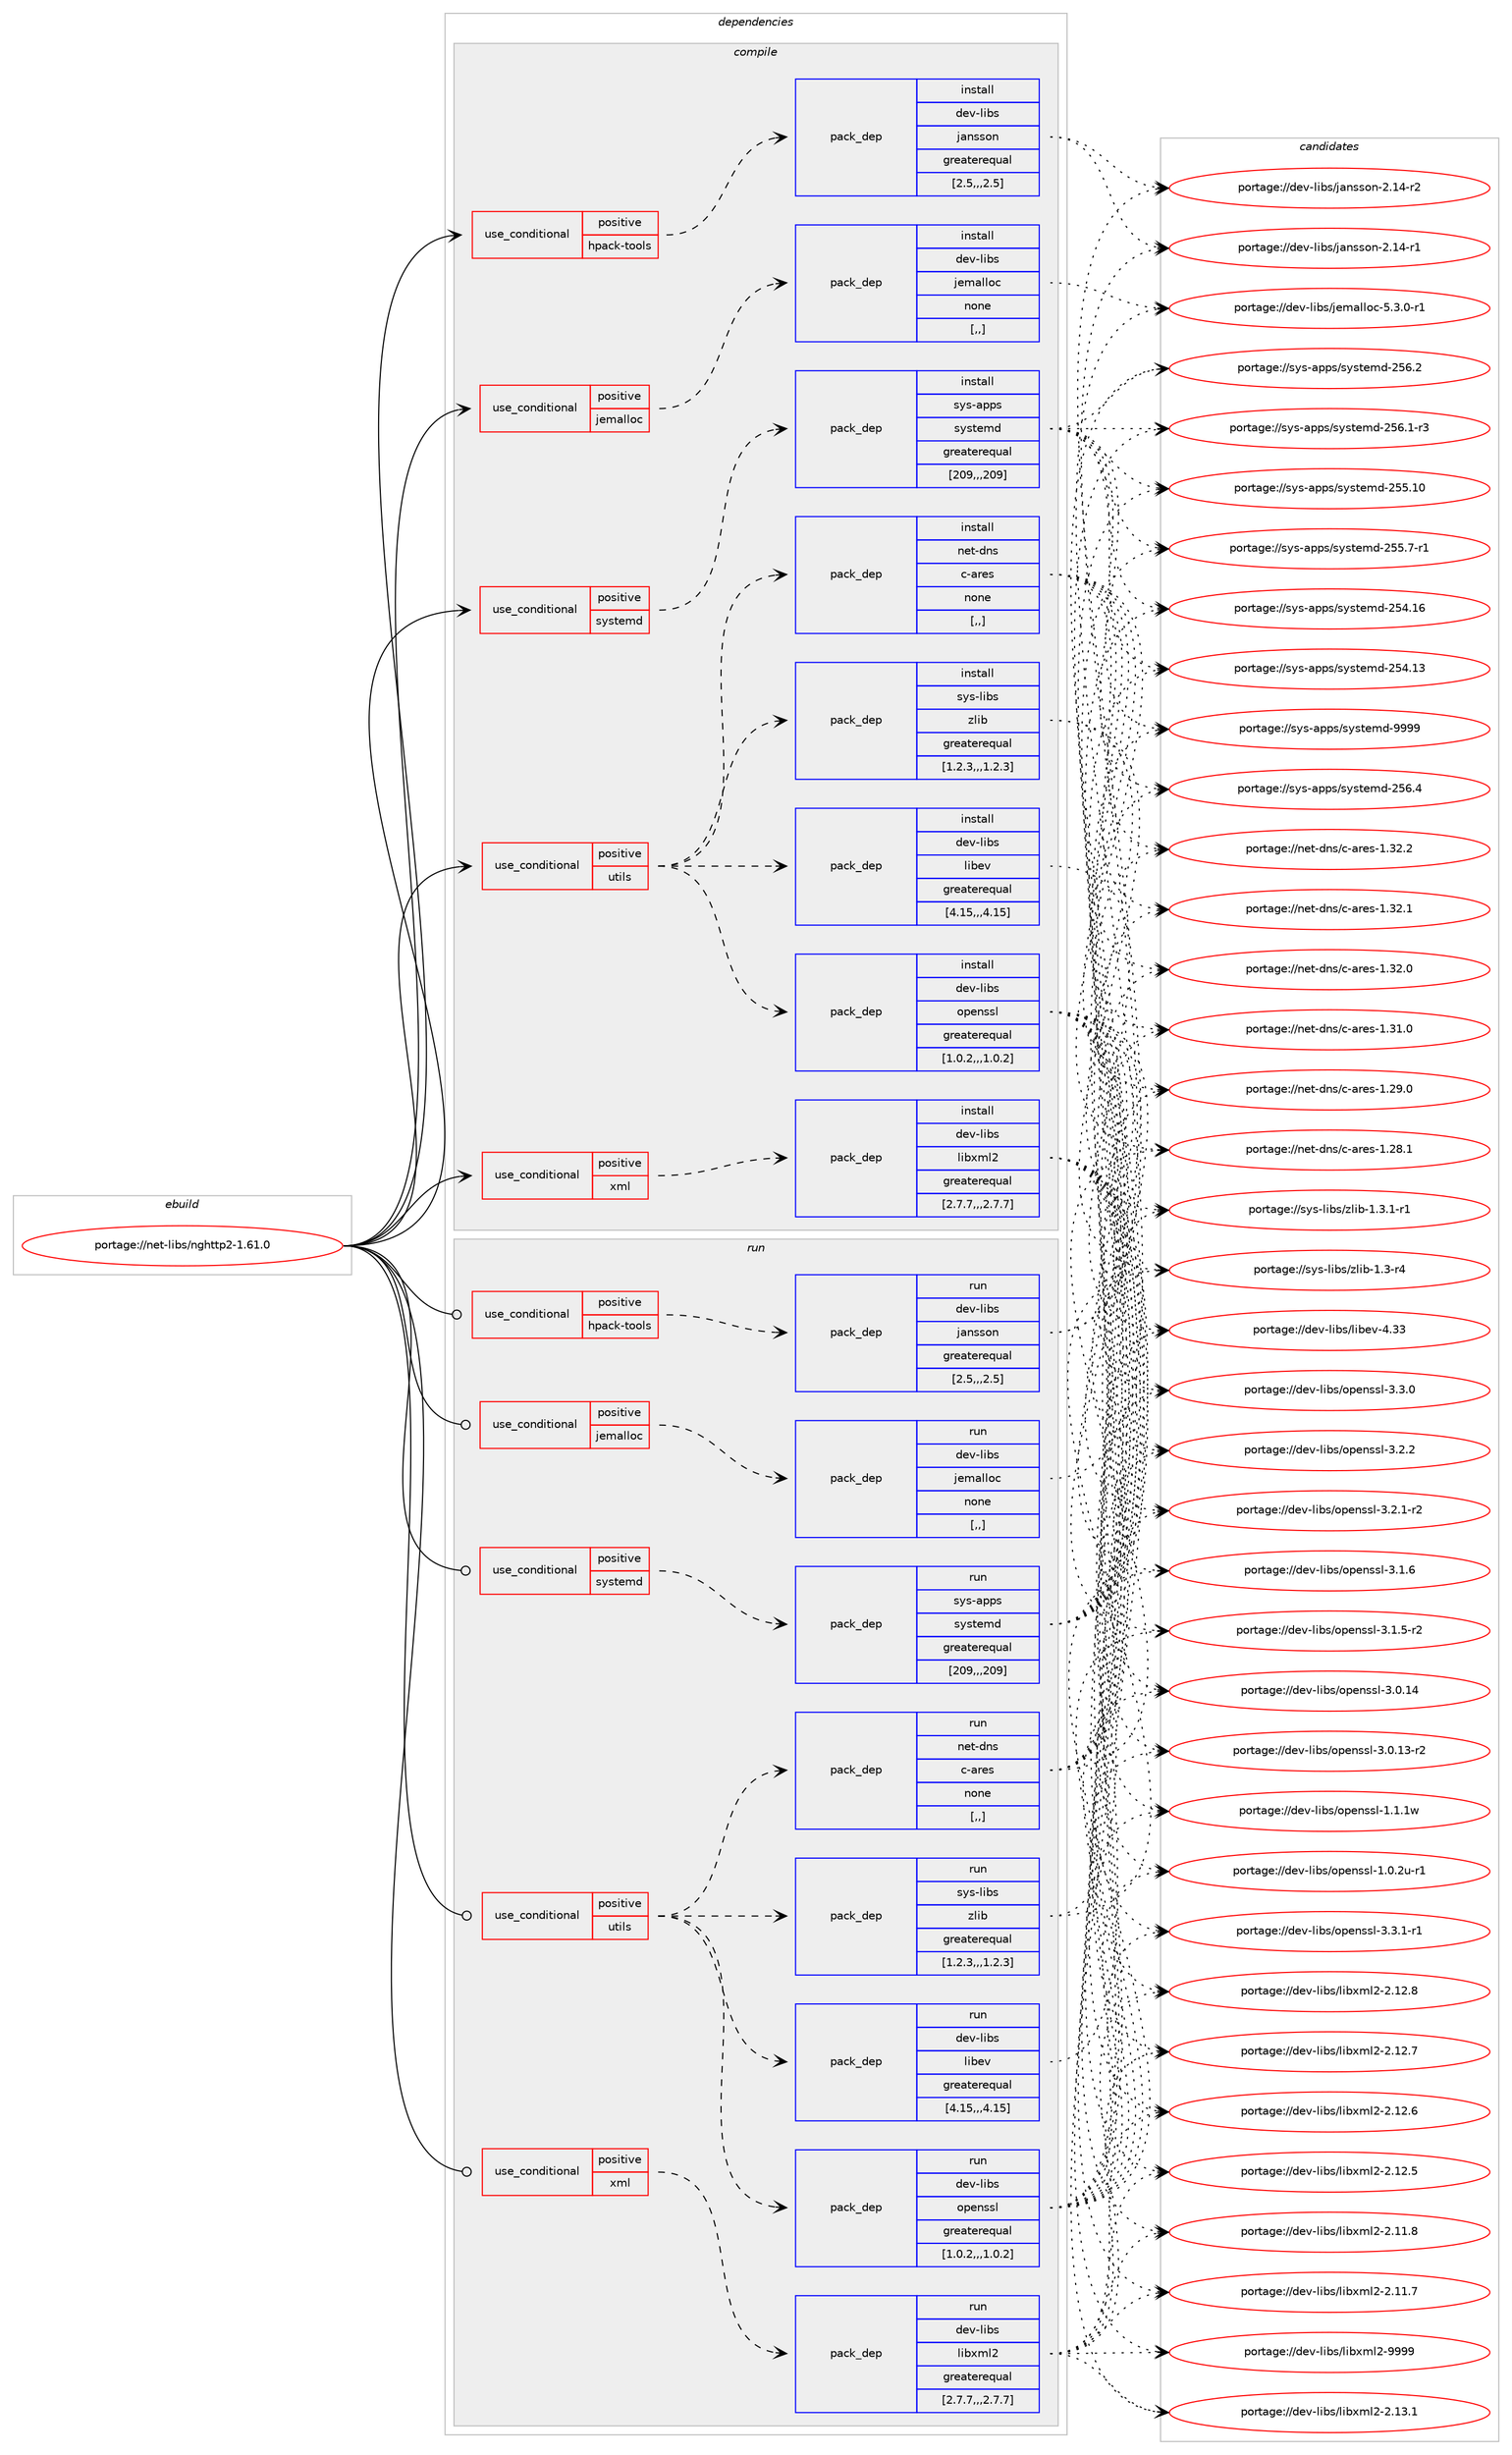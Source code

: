 digraph prolog {

# *************
# Graph options
# *************

newrank=true;
concentrate=true;
compound=true;
graph [rankdir=LR,fontname=Helvetica,fontsize=10,ranksep=1.5];#, ranksep=2.5, nodesep=0.2];
edge  [arrowhead=vee];
node  [fontname=Helvetica,fontsize=10];

# **********
# The ebuild
# **********

subgraph cluster_leftcol {
color=gray;
label=<<i>ebuild</i>>;
id [label="portage://net-libs/nghttp2-1.61.0", color=red, width=4, href="../net-libs/nghttp2-1.61.0.svg"];
}

# ****************
# The dependencies
# ****************

subgraph cluster_midcol {
color=gray;
label=<<i>dependencies</i>>;
subgraph cluster_compile {
fillcolor="#eeeeee";
style=filled;
label=<<i>compile</i>>;
subgraph cond94127 {
dependency360680 [label=<<TABLE BORDER="0" CELLBORDER="1" CELLSPACING="0" CELLPADDING="4"><TR><TD ROWSPAN="3" CELLPADDING="10">use_conditional</TD></TR><TR><TD>positive</TD></TR><TR><TD>hpack-tools</TD></TR></TABLE>>, shape=none, color=red];
subgraph pack263895 {
dependency360681 [label=<<TABLE BORDER="0" CELLBORDER="1" CELLSPACING="0" CELLPADDING="4" WIDTH="220"><TR><TD ROWSPAN="6" CELLPADDING="30">pack_dep</TD></TR><TR><TD WIDTH="110">install</TD></TR><TR><TD>dev-libs</TD></TR><TR><TD>jansson</TD></TR><TR><TD>greaterequal</TD></TR><TR><TD>[2.5,,,2.5]</TD></TR></TABLE>>, shape=none, color=blue];
}
dependency360680:e -> dependency360681:w [weight=20,style="dashed",arrowhead="vee"];
}
id:e -> dependency360680:w [weight=20,style="solid",arrowhead="vee"];
subgraph cond94128 {
dependency360682 [label=<<TABLE BORDER="0" CELLBORDER="1" CELLSPACING="0" CELLPADDING="4"><TR><TD ROWSPAN="3" CELLPADDING="10">use_conditional</TD></TR><TR><TD>positive</TD></TR><TR><TD>jemalloc</TD></TR></TABLE>>, shape=none, color=red];
subgraph pack263896 {
dependency360683 [label=<<TABLE BORDER="0" CELLBORDER="1" CELLSPACING="0" CELLPADDING="4" WIDTH="220"><TR><TD ROWSPAN="6" CELLPADDING="30">pack_dep</TD></TR><TR><TD WIDTH="110">install</TD></TR><TR><TD>dev-libs</TD></TR><TR><TD>jemalloc</TD></TR><TR><TD>none</TD></TR><TR><TD>[,,]</TD></TR></TABLE>>, shape=none, color=blue];
}
dependency360682:e -> dependency360683:w [weight=20,style="dashed",arrowhead="vee"];
}
id:e -> dependency360682:w [weight=20,style="solid",arrowhead="vee"];
subgraph cond94129 {
dependency360684 [label=<<TABLE BORDER="0" CELLBORDER="1" CELLSPACING="0" CELLPADDING="4"><TR><TD ROWSPAN="3" CELLPADDING="10">use_conditional</TD></TR><TR><TD>positive</TD></TR><TR><TD>systemd</TD></TR></TABLE>>, shape=none, color=red];
subgraph pack263897 {
dependency360685 [label=<<TABLE BORDER="0" CELLBORDER="1" CELLSPACING="0" CELLPADDING="4" WIDTH="220"><TR><TD ROWSPAN="6" CELLPADDING="30">pack_dep</TD></TR><TR><TD WIDTH="110">install</TD></TR><TR><TD>sys-apps</TD></TR><TR><TD>systemd</TD></TR><TR><TD>greaterequal</TD></TR><TR><TD>[209,,,209]</TD></TR></TABLE>>, shape=none, color=blue];
}
dependency360684:e -> dependency360685:w [weight=20,style="dashed",arrowhead="vee"];
}
id:e -> dependency360684:w [weight=20,style="solid",arrowhead="vee"];
subgraph cond94130 {
dependency360686 [label=<<TABLE BORDER="0" CELLBORDER="1" CELLSPACING="0" CELLPADDING="4"><TR><TD ROWSPAN="3" CELLPADDING="10">use_conditional</TD></TR><TR><TD>positive</TD></TR><TR><TD>utils</TD></TR></TABLE>>, shape=none, color=red];
subgraph pack263898 {
dependency360687 [label=<<TABLE BORDER="0" CELLBORDER="1" CELLSPACING="0" CELLPADDING="4" WIDTH="220"><TR><TD ROWSPAN="6" CELLPADDING="30">pack_dep</TD></TR><TR><TD WIDTH="110">install</TD></TR><TR><TD>dev-libs</TD></TR><TR><TD>openssl</TD></TR><TR><TD>greaterequal</TD></TR><TR><TD>[1.0.2,,,1.0.2]</TD></TR></TABLE>>, shape=none, color=blue];
}
dependency360686:e -> dependency360687:w [weight=20,style="dashed",arrowhead="vee"];
subgraph pack263899 {
dependency360688 [label=<<TABLE BORDER="0" CELLBORDER="1" CELLSPACING="0" CELLPADDING="4" WIDTH="220"><TR><TD ROWSPAN="6" CELLPADDING="30">pack_dep</TD></TR><TR><TD WIDTH="110">install</TD></TR><TR><TD>dev-libs</TD></TR><TR><TD>libev</TD></TR><TR><TD>greaterequal</TD></TR><TR><TD>[4.15,,,4.15]</TD></TR></TABLE>>, shape=none, color=blue];
}
dependency360686:e -> dependency360688:w [weight=20,style="dashed",arrowhead="vee"];
subgraph pack263900 {
dependency360689 [label=<<TABLE BORDER="0" CELLBORDER="1" CELLSPACING="0" CELLPADDING="4" WIDTH="220"><TR><TD ROWSPAN="6" CELLPADDING="30">pack_dep</TD></TR><TR><TD WIDTH="110">install</TD></TR><TR><TD>sys-libs</TD></TR><TR><TD>zlib</TD></TR><TR><TD>greaterequal</TD></TR><TR><TD>[1.2.3,,,1.2.3]</TD></TR></TABLE>>, shape=none, color=blue];
}
dependency360686:e -> dependency360689:w [weight=20,style="dashed",arrowhead="vee"];
subgraph pack263901 {
dependency360690 [label=<<TABLE BORDER="0" CELLBORDER="1" CELLSPACING="0" CELLPADDING="4" WIDTH="220"><TR><TD ROWSPAN="6" CELLPADDING="30">pack_dep</TD></TR><TR><TD WIDTH="110">install</TD></TR><TR><TD>net-dns</TD></TR><TR><TD>c-ares</TD></TR><TR><TD>none</TD></TR><TR><TD>[,,]</TD></TR></TABLE>>, shape=none, color=blue];
}
dependency360686:e -> dependency360690:w [weight=20,style="dashed",arrowhead="vee"];
}
id:e -> dependency360686:w [weight=20,style="solid",arrowhead="vee"];
subgraph cond94131 {
dependency360691 [label=<<TABLE BORDER="0" CELLBORDER="1" CELLSPACING="0" CELLPADDING="4"><TR><TD ROWSPAN="3" CELLPADDING="10">use_conditional</TD></TR><TR><TD>positive</TD></TR><TR><TD>xml</TD></TR></TABLE>>, shape=none, color=red];
subgraph pack263902 {
dependency360692 [label=<<TABLE BORDER="0" CELLBORDER="1" CELLSPACING="0" CELLPADDING="4" WIDTH="220"><TR><TD ROWSPAN="6" CELLPADDING="30">pack_dep</TD></TR><TR><TD WIDTH="110">install</TD></TR><TR><TD>dev-libs</TD></TR><TR><TD>libxml2</TD></TR><TR><TD>greaterequal</TD></TR><TR><TD>[2.7.7,,,2.7.7]</TD></TR></TABLE>>, shape=none, color=blue];
}
dependency360691:e -> dependency360692:w [weight=20,style="dashed",arrowhead="vee"];
}
id:e -> dependency360691:w [weight=20,style="solid",arrowhead="vee"];
}
subgraph cluster_compileandrun {
fillcolor="#eeeeee";
style=filled;
label=<<i>compile and run</i>>;
}
subgraph cluster_run {
fillcolor="#eeeeee";
style=filled;
label=<<i>run</i>>;
subgraph cond94132 {
dependency360693 [label=<<TABLE BORDER="0" CELLBORDER="1" CELLSPACING="0" CELLPADDING="4"><TR><TD ROWSPAN="3" CELLPADDING="10">use_conditional</TD></TR><TR><TD>positive</TD></TR><TR><TD>hpack-tools</TD></TR></TABLE>>, shape=none, color=red];
subgraph pack263903 {
dependency360694 [label=<<TABLE BORDER="0" CELLBORDER="1" CELLSPACING="0" CELLPADDING="4" WIDTH="220"><TR><TD ROWSPAN="6" CELLPADDING="30">pack_dep</TD></TR><TR><TD WIDTH="110">run</TD></TR><TR><TD>dev-libs</TD></TR><TR><TD>jansson</TD></TR><TR><TD>greaterequal</TD></TR><TR><TD>[2.5,,,2.5]</TD></TR></TABLE>>, shape=none, color=blue];
}
dependency360693:e -> dependency360694:w [weight=20,style="dashed",arrowhead="vee"];
}
id:e -> dependency360693:w [weight=20,style="solid",arrowhead="odot"];
subgraph cond94133 {
dependency360695 [label=<<TABLE BORDER="0" CELLBORDER="1" CELLSPACING="0" CELLPADDING="4"><TR><TD ROWSPAN="3" CELLPADDING="10">use_conditional</TD></TR><TR><TD>positive</TD></TR><TR><TD>jemalloc</TD></TR></TABLE>>, shape=none, color=red];
subgraph pack263904 {
dependency360696 [label=<<TABLE BORDER="0" CELLBORDER="1" CELLSPACING="0" CELLPADDING="4" WIDTH="220"><TR><TD ROWSPAN="6" CELLPADDING="30">pack_dep</TD></TR><TR><TD WIDTH="110">run</TD></TR><TR><TD>dev-libs</TD></TR><TR><TD>jemalloc</TD></TR><TR><TD>none</TD></TR><TR><TD>[,,]</TD></TR></TABLE>>, shape=none, color=blue];
}
dependency360695:e -> dependency360696:w [weight=20,style="dashed",arrowhead="vee"];
}
id:e -> dependency360695:w [weight=20,style="solid",arrowhead="odot"];
subgraph cond94134 {
dependency360697 [label=<<TABLE BORDER="0" CELLBORDER="1" CELLSPACING="0" CELLPADDING="4"><TR><TD ROWSPAN="3" CELLPADDING="10">use_conditional</TD></TR><TR><TD>positive</TD></TR><TR><TD>systemd</TD></TR></TABLE>>, shape=none, color=red];
subgraph pack263905 {
dependency360698 [label=<<TABLE BORDER="0" CELLBORDER="1" CELLSPACING="0" CELLPADDING="4" WIDTH="220"><TR><TD ROWSPAN="6" CELLPADDING="30">pack_dep</TD></TR><TR><TD WIDTH="110">run</TD></TR><TR><TD>sys-apps</TD></TR><TR><TD>systemd</TD></TR><TR><TD>greaterequal</TD></TR><TR><TD>[209,,,209]</TD></TR></TABLE>>, shape=none, color=blue];
}
dependency360697:e -> dependency360698:w [weight=20,style="dashed",arrowhead="vee"];
}
id:e -> dependency360697:w [weight=20,style="solid",arrowhead="odot"];
subgraph cond94135 {
dependency360699 [label=<<TABLE BORDER="0" CELLBORDER="1" CELLSPACING="0" CELLPADDING="4"><TR><TD ROWSPAN="3" CELLPADDING="10">use_conditional</TD></TR><TR><TD>positive</TD></TR><TR><TD>utils</TD></TR></TABLE>>, shape=none, color=red];
subgraph pack263906 {
dependency360700 [label=<<TABLE BORDER="0" CELLBORDER="1" CELLSPACING="0" CELLPADDING="4" WIDTH="220"><TR><TD ROWSPAN="6" CELLPADDING="30">pack_dep</TD></TR><TR><TD WIDTH="110">run</TD></TR><TR><TD>dev-libs</TD></TR><TR><TD>openssl</TD></TR><TR><TD>greaterequal</TD></TR><TR><TD>[1.0.2,,,1.0.2]</TD></TR></TABLE>>, shape=none, color=blue];
}
dependency360699:e -> dependency360700:w [weight=20,style="dashed",arrowhead="vee"];
subgraph pack263907 {
dependency360701 [label=<<TABLE BORDER="0" CELLBORDER="1" CELLSPACING="0" CELLPADDING="4" WIDTH="220"><TR><TD ROWSPAN="6" CELLPADDING="30">pack_dep</TD></TR><TR><TD WIDTH="110">run</TD></TR><TR><TD>dev-libs</TD></TR><TR><TD>libev</TD></TR><TR><TD>greaterequal</TD></TR><TR><TD>[4.15,,,4.15]</TD></TR></TABLE>>, shape=none, color=blue];
}
dependency360699:e -> dependency360701:w [weight=20,style="dashed",arrowhead="vee"];
subgraph pack263908 {
dependency360702 [label=<<TABLE BORDER="0" CELLBORDER="1" CELLSPACING="0" CELLPADDING="4" WIDTH="220"><TR><TD ROWSPAN="6" CELLPADDING="30">pack_dep</TD></TR><TR><TD WIDTH="110">run</TD></TR><TR><TD>sys-libs</TD></TR><TR><TD>zlib</TD></TR><TR><TD>greaterequal</TD></TR><TR><TD>[1.2.3,,,1.2.3]</TD></TR></TABLE>>, shape=none, color=blue];
}
dependency360699:e -> dependency360702:w [weight=20,style="dashed",arrowhead="vee"];
subgraph pack263909 {
dependency360703 [label=<<TABLE BORDER="0" CELLBORDER="1" CELLSPACING="0" CELLPADDING="4" WIDTH="220"><TR><TD ROWSPAN="6" CELLPADDING="30">pack_dep</TD></TR><TR><TD WIDTH="110">run</TD></TR><TR><TD>net-dns</TD></TR><TR><TD>c-ares</TD></TR><TR><TD>none</TD></TR><TR><TD>[,,]</TD></TR></TABLE>>, shape=none, color=blue];
}
dependency360699:e -> dependency360703:w [weight=20,style="dashed",arrowhead="vee"];
}
id:e -> dependency360699:w [weight=20,style="solid",arrowhead="odot"];
subgraph cond94136 {
dependency360704 [label=<<TABLE BORDER="0" CELLBORDER="1" CELLSPACING="0" CELLPADDING="4"><TR><TD ROWSPAN="3" CELLPADDING="10">use_conditional</TD></TR><TR><TD>positive</TD></TR><TR><TD>xml</TD></TR></TABLE>>, shape=none, color=red];
subgraph pack263910 {
dependency360705 [label=<<TABLE BORDER="0" CELLBORDER="1" CELLSPACING="0" CELLPADDING="4" WIDTH="220"><TR><TD ROWSPAN="6" CELLPADDING="30">pack_dep</TD></TR><TR><TD WIDTH="110">run</TD></TR><TR><TD>dev-libs</TD></TR><TR><TD>libxml2</TD></TR><TR><TD>greaterequal</TD></TR><TR><TD>[2.7.7,,,2.7.7]</TD></TR></TABLE>>, shape=none, color=blue];
}
dependency360704:e -> dependency360705:w [weight=20,style="dashed",arrowhead="vee"];
}
id:e -> dependency360704:w [weight=20,style="solid",arrowhead="odot"];
}
}

# **************
# The candidates
# **************

subgraph cluster_choices {
rank=same;
color=gray;
label=<<i>candidates</i>>;

subgraph choice263895 {
color=black;
nodesep=1;
choice1001011184510810598115471069711011511511111045504649524511450 [label="portage://dev-libs/jansson-2.14-r2", color=red, width=4,href="../dev-libs/jansson-2.14-r2.svg"];
choice1001011184510810598115471069711011511511111045504649524511449 [label="portage://dev-libs/jansson-2.14-r1", color=red, width=4,href="../dev-libs/jansson-2.14-r1.svg"];
dependency360681:e -> choice1001011184510810598115471069711011511511111045504649524511450:w [style=dotted,weight="100"];
dependency360681:e -> choice1001011184510810598115471069711011511511111045504649524511449:w [style=dotted,weight="100"];
}
subgraph choice263896 {
color=black;
nodesep=1;
choice10010111845108105981154710610110997108108111994553465146484511449 [label="portage://dev-libs/jemalloc-5.3.0-r1", color=red, width=4,href="../dev-libs/jemalloc-5.3.0-r1.svg"];
dependency360683:e -> choice10010111845108105981154710610110997108108111994553465146484511449:w [style=dotted,weight="100"];
}
subgraph choice263897 {
color=black;
nodesep=1;
choice1151211154597112112115471151211151161011091004557575757 [label="portage://sys-apps/systemd-9999", color=red, width=4,href="../sys-apps/systemd-9999.svg"];
choice115121115459711211211547115121115116101109100455053544652 [label="portage://sys-apps/systemd-256.4", color=red, width=4,href="../sys-apps/systemd-256.4.svg"];
choice115121115459711211211547115121115116101109100455053544650 [label="portage://sys-apps/systemd-256.2", color=red, width=4,href="../sys-apps/systemd-256.2.svg"];
choice1151211154597112112115471151211151161011091004550535446494511451 [label="portage://sys-apps/systemd-256.1-r3", color=red, width=4,href="../sys-apps/systemd-256.1-r3.svg"];
choice11512111545971121121154711512111511610110910045505353464948 [label="portage://sys-apps/systemd-255.10", color=red, width=4,href="../sys-apps/systemd-255.10.svg"];
choice1151211154597112112115471151211151161011091004550535346554511449 [label="portage://sys-apps/systemd-255.7-r1", color=red, width=4,href="../sys-apps/systemd-255.7-r1.svg"];
choice11512111545971121121154711512111511610110910045505352464954 [label="portage://sys-apps/systemd-254.16", color=red, width=4,href="../sys-apps/systemd-254.16.svg"];
choice11512111545971121121154711512111511610110910045505352464951 [label="portage://sys-apps/systemd-254.13", color=red, width=4,href="../sys-apps/systemd-254.13.svg"];
dependency360685:e -> choice1151211154597112112115471151211151161011091004557575757:w [style=dotted,weight="100"];
dependency360685:e -> choice115121115459711211211547115121115116101109100455053544652:w [style=dotted,weight="100"];
dependency360685:e -> choice115121115459711211211547115121115116101109100455053544650:w [style=dotted,weight="100"];
dependency360685:e -> choice1151211154597112112115471151211151161011091004550535446494511451:w [style=dotted,weight="100"];
dependency360685:e -> choice11512111545971121121154711512111511610110910045505353464948:w [style=dotted,weight="100"];
dependency360685:e -> choice1151211154597112112115471151211151161011091004550535346554511449:w [style=dotted,weight="100"];
dependency360685:e -> choice11512111545971121121154711512111511610110910045505352464954:w [style=dotted,weight="100"];
dependency360685:e -> choice11512111545971121121154711512111511610110910045505352464951:w [style=dotted,weight="100"];
}
subgraph choice263898 {
color=black;
nodesep=1;
choice1001011184510810598115471111121011101151151084551465146494511449 [label="portage://dev-libs/openssl-3.3.1-r1", color=red, width=4,href="../dev-libs/openssl-3.3.1-r1.svg"];
choice100101118451081059811547111112101110115115108455146514648 [label="portage://dev-libs/openssl-3.3.0", color=red, width=4,href="../dev-libs/openssl-3.3.0.svg"];
choice100101118451081059811547111112101110115115108455146504650 [label="portage://dev-libs/openssl-3.2.2", color=red, width=4,href="../dev-libs/openssl-3.2.2.svg"];
choice1001011184510810598115471111121011101151151084551465046494511450 [label="portage://dev-libs/openssl-3.2.1-r2", color=red, width=4,href="../dev-libs/openssl-3.2.1-r2.svg"];
choice100101118451081059811547111112101110115115108455146494654 [label="portage://dev-libs/openssl-3.1.6", color=red, width=4,href="../dev-libs/openssl-3.1.6.svg"];
choice1001011184510810598115471111121011101151151084551464946534511450 [label="portage://dev-libs/openssl-3.1.5-r2", color=red, width=4,href="../dev-libs/openssl-3.1.5-r2.svg"];
choice10010111845108105981154711111210111011511510845514648464952 [label="portage://dev-libs/openssl-3.0.14", color=red, width=4,href="../dev-libs/openssl-3.0.14.svg"];
choice100101118451081059811547111112101110115115108455146484649514511450 [label="portage://dev-libs/openssl-3.0.13-r2", color=red, width=4,href="../dev-libs/openssl-3.0.13-r2.svg"];
choice100101118451081059811547111112101110115115108454946494649119 [label="portage://dev-libs/openssl-1.1.1w", color=red, width=4,href="../dev-libs/openssl-1.1.1w.svg"];
choice1001011184510810598115471111121011101151151084549464846501174511449 [label="portage://dev-libs/openssl-1.0.2u-r1", color=red, width=4,href="../dev-libs/openssl-1.0.2u-r1.svg"];
dependency360687:e -> choice1001011184510810598115471111121011101151151084551465146494511449:w [style=dotted,weight="100"];
dependency360687:e -> choice100101118451081059811547111112101110115115108455146514648:w [style=dotted,weight="100"];
dependency360687:e -> choice100101118451081059811547111112101110115115108455146504650:w [style=dotted,weight="100"];
dependency360687:e -> choice1001011184510810598115471111121011101151151084551465046494511450:w [style=dotted,weight="100"];
dependency360687:e -> choice100101118451081059811547111112101110115115108455146494654:w [style=dotted,weight="100"];
dependency360687:e -> choice1001011184510810598115471111121011101151151084551464946534511450:w [style=dotted,weight="100"];
dependency360687:e -> choice10010111845108105981154711111210111011511510845514648464952:w [style=dotted,weight="100"];
dependency360687:e -> choice100101118451081059811547111112101110115115108455146484649514511450:w [style=dotted,weight="100"];
dependency360687:e -> choice100101118451081059811547111112101110115115108454946494649119:w [style=dotted,weight="100"];
dependency360687:e -> choice1001011184510810598115471111121011101151151084549464846501174511449:w [style=dotted,weight="100"];
}
subgraph choice263899 {
color=black;
nodesep=1;
choice100101118451081059811547108105981011184552465151 [label="portage://dev-libs/libev-4.33", color=red, width=4,href="../dev-libs/libev-4.33.svg"];
dependency360688:e -> choice100101118451081059811547108105981011184552465151:w [style=dotted,weight="100"];
}
subgraph choice263900 {
color=black;
nodesep=1;
choice115121115451081059811547122108105984549465146494511449 [label="portage://sys-libs/zlib-1.3.1-r1", color=red, width=4,href="../sys-libs/zlib-1.3.1-r1.svg"];
choice11512111545108105981154712210810598454946514511452 [label="portage://sys-libs/zlib-1.3-r4", color=red, width=4,href="../sys-libs/zlib-1.3-r4.svg"];
dependency360689:e -> choice115121115451081059811547122108105984549465146494511449:w [style=dotted,weight="100"];
dependency360689:e -> choice11512111545108105981154712210810598454946514511452:w [style=dotted,weight="100"];
}
subgraph choice263901 {
color=black;
nodesep=1;
choice110101116451001101154799459711410111545494651504650 [label="portage://net-dns/c-ares-1.32.2", color=red, width=4,href="../net-dns/c-ares-1.32.2.svg"];
choice110101116451001101154799459711410111545494651504649 [label="portage://net-dns/c-ares-1.32.1", color=red, width=4,href="../net-dns/c-ares-1.32.1.svg"];
choice110101116451001101154799459711410111545494651504648 [label="portage://net-dns/c-ares-1.32.0", color=red, width=4,href="../net-dns/c-ares-1.32.0.svg"];
choice110101116451001101154799459711410111545494651494648 [label="portage://net-dns/c-ares-1.31.0", color=red, width=4,href="../net-dns/c-ares-1.31.0.svg"];
choice110101116451001101154799459711410111545494650574648 [label="portage://net-dns/c-ares-1.29.0", color=red, width=4,href="../net-dns/c-ares-1.29.0.svg"];
choice110101116451001101154799459711410111545494650564649 [label="portage://net-dns/c-ares-1.28.1", color=red, width=4,href="../net-dns/c-ares-1.28.1.svg"];
dependency360690:e -> choice110101116451001101154799459711410111545494651504650:w [style=dotted,weight="100"];
dependency360690:e -> choice110101116451001101154799459711410111545494651504649:w [style=dotted,weight="100"];
dependency360690:e -> choice110101116451001101154799459711410111545494651504648:w [style=dotted,weight="100"];
dependency360690:e -> choice110101116451001101154799459711410111545494651494648:w [style=dotted,weight="100"];
dependency360690:e -> choice110101116451001101154799459711410111545494650574648:w [style=dotted,weight="100"];
dependency360690:e -> choice110101116451001101154799459711410111545494650564649:w [style=dotted,weight="100"];
}
subgraph choice263902 {
color=black;
nodesep=1;
choice10010111845108105981154710810598120109108504557575757 [label="portage://dev-libs/libxml2-9999", color=red, width=4,href="../dev-libs/libxml2-9999.svg"];
choice100101118451081059811547108105981201091085045504649514649 [label="portage://dev-libs/libxml2-2.13.1", color=red, width=4,href="../dev-libs/libxml2-2.13.1.svg"];
choice100101118451081059811547108105981201091085045504649504656 [label="portage://dev-libs/libxml2-2.12.8", color=red, width=4,href="../dev-libs/libxml2-2.12.8.svg"];
choice100101118451081059811547108105981201091085045504649504655 [label="portage://dev-libs/libxml2-2.12.7", color=red, width=4,href="../dev-libs/libxml2-2.12.7.svg"];
choice100101118451081059811547108105981201091085045504649504654 [label="portage://dev-libs/libxml2-2.12.6", color=red, width=4,href="../dev-libs/libxml2-2.12.6.svg"];
choice100101118451081059811547108105981201091085045504649504653 [label="portage://dev-libs/libxml2-2.12.5", color=red, width=4,href="../dev-libs/libxml2-2.12.5.svg"];
choice100101118451081059811547108105981201091085045504649494656 [label="portage://dev-libs/libxml2-2.11.8", color=red, width=4,href="../dev-libs/libxml2-2.11.8.svg"];
choice100101118451081059811547108105981201091085045504649494655 [label="portage://dev-libs/libxml2-2.11.7", color=red, width=4,href="../dev-libs/libxml2-2.11.7.svg"];
dependency360692:e -> choice10010111845108105981154710810598120109108504557575757:w [style=dotted,weight="100"];
dependency360692:e -> choice100101118451081059811547108105981201091085045504649514649:w [style=dotted,weight="100"];
dependency360692:e -> choice100101118451081059811547108105981201091085045504649504656:w [style=dotted,weight="100"];
dependency360692:e -> choice100101118451081059811547108105981201091085045504649504655:w [style=dotted,weight="100"];
dependency360692:e -> choice100101118451081059811547108105981201091085045504649504654:w [style=dotted,weight="100"];
dependency360692:e -> choice100101118451081059811547108105981201091085045504649504653:w [style=dotted,weight="100"];
dependency360692:e -> choice100101118451081059811547108105981201091085045504649494656:w [style=dotted,weight="100"];
dependency360692:e -> choice100101118451081059811547108105981201091085045504649494655:w [style=dotted,weight="100"];
}
subgraph choice263903 {
color=black;
nodesep=1;
choice1001011184510810598115471069711011511511111045504649524511450 [label="portage://dev-libs/jansson-2.14-r2", color=red, width=4,href="../dev-libs/jansson-2.14-r2.svg"];
choice1001011184510810598115471069711011511511111045504649524511449 [label="portage://dev-libs/jansson-2.14-r1", color=red, width=4,href="../dev-libs/jansson-2.14-r1.svg"];
dependency360694:e -> choice1001011184510810598115471069711011511511111045504649524511450:w [style=dotted,weight="100"];
dependency360694:e -> choice1001011184510810598115471069711011511511111045504649524511449:w [style=dotted,weight="100"];
}
subgraph choice263904 {
color=black;
nodesep=1;
choice10010111845108105981154710610110997108108111994553465146484511449 [label="portage://dev-libs/jemalloc-5.3.0-r1", color=red, width=4,href="../dev-libs/jemalloc-5.3.0-r1.svg"];
dependency360696:e -> choice10010111845108105981154710610110997108108111994553465146484511449:w [style=dotted,weight="100"];
}
subgraph choice263905 {
color=black;
nodesep=1;
choice1151211154597112112115471151211151161011091004557575757 [label="portage://sys-apps/systemd-9999", color=red, width=4,href="../sys-apps/systemd-9999.svg"];
choice115121115459711211211547115121115116101109100455053544652 [label="portage://sys-apps/systemd-256.4", color=red, width=4,href="../sys-apps/systemd-256.4.svg"];
choice115121115459711211211547115121115116101109100455053544650 [label="portage://sys-apps/systemd-256.2", color=red, width=4,href="../sys-apps/systemd-256.2.svg"];
choice1151211154597112112115471151211151161011091004550535446494511451 [label="portage://sys-apps/systemd-256.1-r3", color=red, width=4,href="../sys-apps/systemd-256.1-r3.svg"];
choice11512111545971121121154711512111511610110910045505353464948 [label="portage://sys-apps/systemd-255.10", color=red, width=4,href="../sys-apps/systemd-255.10.svg"];
choice1151211154597112112115471151211151161011091004550535346554511449 [label="portage://sys-apps/systemd-255.7-r1", color=red, width=4,href="../sys-apps/systemd-255.7-r1.svg"];
choice11512111545971121121154711512111511610110910045505352464954 [label="portage://sys-apps/systemd-254.16", color=red, width=4,href="../sys-apps/systemd-254.16.svg"];
choice11512111545971121121154711512111511610110910045505352464951 [label="portage://sys-apps/systemd-254.13", color=red, width=4,href="../sys-apps/systemd-254.13.svg"];
dependency360698:e -> choice1151211154597112112115471151211151161011091004557575757:w [style=dotted,weight="100"];
dependency360698:e -> choice115121115459711211211547115121115116101109100455053544652:w [style=dotted,weight="100"];
dependency360698:e -> choice115121115459711211211547115121115116101109100455053544650:w [style=dotted,weight="100"];
dependency360698:e -> choice1151211154597112112115471151211151161011091004550535446494511451:w [style=dotted,weight="100"];
dependency360698:e -> choice11512111545971121121154711512111511610110910045505353464948:w [style=dotted,weight="100"];
dependency360698:e -> choice1151211154597112112115471151211151161011091004550535346554511449:w [style=dotted,weight="100"];
dependency360698:e -> choice11512111545971121121154711512111511610110910045505352464954:w [style=dotted,weight="100"];
dependency360698:e -> choice11512111545971121121154711512111511610110910045505352464951:w [style=dotted,weight="100"];
}
subgraph choice263906 {
color=black;
nodesep=1;
choice1001011184510810598115471111121011101151151084551465146494511449 [label="portage://dev-libs/openssl-3.3.1-r1", color=red, width=4,href="../dev-libs/openssl-3.3.1-r1.svg"];
choice100101118451081059811547111112101110115115108455146514648 [label="portage://dev-libs/openssl-3.3.0", color=red, width=4,href="../dev-libs/openssl-3.3.0.svg"];
choice100101118451081059811547111112101110115115108455146504650 [label="portage://dev-libs/openssl-3.2.2", color=red, width=4,href="../dev-libs/openssl-3.2.2.svg"];
choice1001011184510810598115471111121011101151151084551465046494511450 [label="portage://dev-libs/openssl-3.2.1-r2", color=red, width=4,href="../dev-libs/openssl-3.2.1-r2.svg"];
choice100101118451081059811547111112101110115115108455146494654 [label="portage://dev-libs/openssl-3.1.6", color=red, width=4,href="../dev-libs/openssl-3.1.6.svg"];
choice1001011184510810598115471111121011101151151084551464946534511450 [label="portage://dev-libs/openssl-3.1.5-r2", color=red, width=4,href="../dev-libs/openssl-3.1.5-r2.svg"];
choice10010111845108105981154711111210111011511510845514648464952 [label="portage://dev-libs/openssl-3.0.14", color=red, width=4,href="../dev-libs/openssl-3.0.14.svg"];
choice100101118451081059811547111112101110115115108455146484649514511450 [label="portage://dev-libs/openssl-3.0.13-r2", color=red, width=4,href="../dev-libs/openssl-3.0.13-r2.svg"];
choice100101118451081059811547111112101110115115108454946494649119 [label="portage://dev-libs/openssl-1.1.1w", color=red, width=4,href="../dev-libs/openssl-1.1.1w.svg"];
choice1001011184510810598115471111121011101151151084549464846501174511449 [label="portage://dev-libs/openssl-1.0.2u-r1", color=red, width=4,href="../dev-libs/openssl-1.0.2u-r1.svg"];
dependency360700:e -> choice1001011184510810598115471111121011101151151084551465146494511449:w [style=dotted,weight="100"];
dependency360700:e -> choice100101118451081059811547111112101110115115108455146514648:w [style=dotted,weight="100"];
dependency360700:e -> choice100101118451081059811547111112101110115115108455146504650:w [style=dotted,weight="100"];
dependency360700:e -> choice1001011184510810598115471111121011101151151084551465046494511450:w [style=dotted,weight="100"];
dependency360700:e -> choice100101118451081059811547111112101110115115108455146494654:w [style=dotted,weight="100"];
dependency360700:e -> choice1001011184510810598115471111121011101151151084551464946534511450:w [style=dotted,weight="100"];
dependency360700:e -> choice10010111845108105981154711111210111011511510845514648464952:w [style=dotted,weight="100"];
dependency360700:e -> choice100101118451081059811547111112101110115115108455146484649514511450:w [style=dotted,weight="100"];
dependency360700:e -> choice100101118451081059811547111112101110115115108454946494649119:w [style=dotted,weight="100"];
dependency360700:e -> choice1001011184510810598115471111121011101151151084549464846501174511449:w [style=dotted,weight="100"];
}
subgraph choice263907 {
color=black;
nodesep=1;
choice100101118451081059811547108105981011184552465151 [label="portage://dev-libs/libev-4.33", color=red, width=4,href="../dev-libs/libev-4.33.svg"];
dependency360701:e -> choice100101118451081059811547108105981011184552465151:w [style=dotted,weight="100"];
}
subgraph choice263908 {
color=black;
nodesep=1;
choice115121115451081059811547122108105984549465146494511449 [label="portage://sys-libs/zlib-1.3.1-r1", color=red, width=4,href="../sys-libs/zlib-1.3.1-r1.svg"];
choice11512111545108105981154712210810598454946514511452 [label="portage://sys-libs/zlib-1.3-r4", color=red, width=4,href="../sys-libs/zlib-1.3-r4.svg"];
dependency360702:e -> choice115121115451081059811547122108105984549465146494511449:w [style=dotted,weight="100"];
dependency360702:e -> choice11512111545108105981154712210810598454946514511452:w [style=dotted,weight="100"];
}
subgraph choice263909 {
color=black;
nodesep=1;
choice110101116451001101154799459711410111545494651504650 [label="portage://net-dns/c-ares-1.32.2", color=red, width=4,href="../net-dns/c-ares-1.32.2.svg"];
choice110101116451001101154799459711410111545494651504649 [label="portage://net-dns/c-ares-1.32.1", color=red, width=4,href="../net-dns/c-ares-1.32.1.svg"];
choice110101116451001101154799459711410111545494651504648 [label="portage://net-dns/c-ares-1.32.0", color=red, width=4,href="../net-dns/c-ares-1.32.0.svg"];
choice110101116451001101154799459711410111545494651494648 [label="portage://net-dns/c-ares-1.31.0", color=red, width=4,href="../net-dns/c-ares-1.31.0.svg"];
choice110101116451001101154799459711410111545494650574648 [label="portage://net-dns/c-ares-1.29.0", color=red, width=4,href="../net-dns/c-ares-1.29.0.svg"];
choice110101116451001101154799459711410111545494650564649 [label="portage://net-dns/c-ares-1.28.1", color=red, width=4,href="../net-dns/c-ares-1.28.1.svg"];
dependency360703:e -> choice110101116451001101154799459711410111545494651504650:w [style=dotted,weight="100"];
dependency360703:e -> choice110101116451001101154799459711410111545494651504649:w [style=dotted,weight="100"];
dependency360703:e -> choice110101116451001101154799459711410111545494651504648:w [style=dotted,weight="100"];
dependency360703:e -> choice110101116451001101154799459711410111545494651494648:w [style=dotted,weight="100"];
dependency360703:e -> choice110101116451001101154799459711410111545494650574648:w [style=dotted,weight="100"];
dependency360703:e -> choice110101116451001101154799459711410111545494650564649:w [style=dotted,weight="100"];
}
subgraph choice263910 {
color=black;
nodesep=1;
choice10010111845108105981154710810598120109108504557575757 [label="portage://dev-libs/libxml2-9999", color=red, width=4,href="../dev-libs/libxml2-9999.svg"];
choice100101118451081059811547108105981201091085045504649514649 [label="portage://dev-libs/libxml2-2.13.1", color=red, width=4,href="../dev-libs/libxml2-2.13.1.svg"];
choice100101118451081059811547108105981201091085045504649504656 [label="portage://dev-libs/libxml2-2.12.8", color=red, width=4,href="../dev-libs/libxml2-2.12.8.svg"];
choice100101118451081059811547108105981201091085045504649504655 [label="portage://dev-libs/libxml2-2.12.7", color=red, width=4,href="../dev-libs/libxml2-2.12.7.svg"];
choice100101118451081059811547108105981201091085045504649504654 [label="portage://dev-libs/libxml2-2.12.6", color=red, width=4,href="../dev-libs/libxml2-2.12.6.svg"];
choice100101118451081059811547108105981201091085045504649504653 [label="portage://dev-libs/libxml2-2.12.5", color=red, width=4,href="../dev-libs/libxml2-2.12.5.svg"];
choice100101118451081059811547108105981201091085045504649494656 [label="portage://dev-libs/libxml2-2.11.8", color=red, width=4,href="../dev-libs/libxml2-2.11.8.svg"];
choice100101118451081059811547108105981201091085045504649494655 [label="portage://dev-libs/libxml2-2.11.7", color=red, width=4,href="../dev-libs/libxml2-2.11.7.svg"];
dependency360705:e -> choice10010111845108105981154710810598120109108504557575757:w [style=dotted,weight="100"];
dependency360705:e -> choice100101118451081059811547108105981201091085045504649514649:w [style=dotted,weight="100"];
dependency360705:e -> choice100101118451081059811547108105981201091085045504649504656:w [style=dotted,weight="100"];
dependency360705:e -> choice100101118451081059811547108105981201091085045504649504655:w [style=dotted,weight="100"];
dependency360705:e -> choice100101118451081059811547108105981201091085045504649504654:w [style=dotted,weight="100"];
dependency360705:e -> choice100101118451081059811547108105981201091085045504649504653:w [style=dotted,weight="100"];
dependency360705:e -> choice100101118451081059811547108105981201091085045504649494656:w [style=dotted,weight="100"];
dependency360705:e -> choice100101118451081059811547108105981201091085045504649494655:w [style=dotted,weight="100"];
}
}

}

